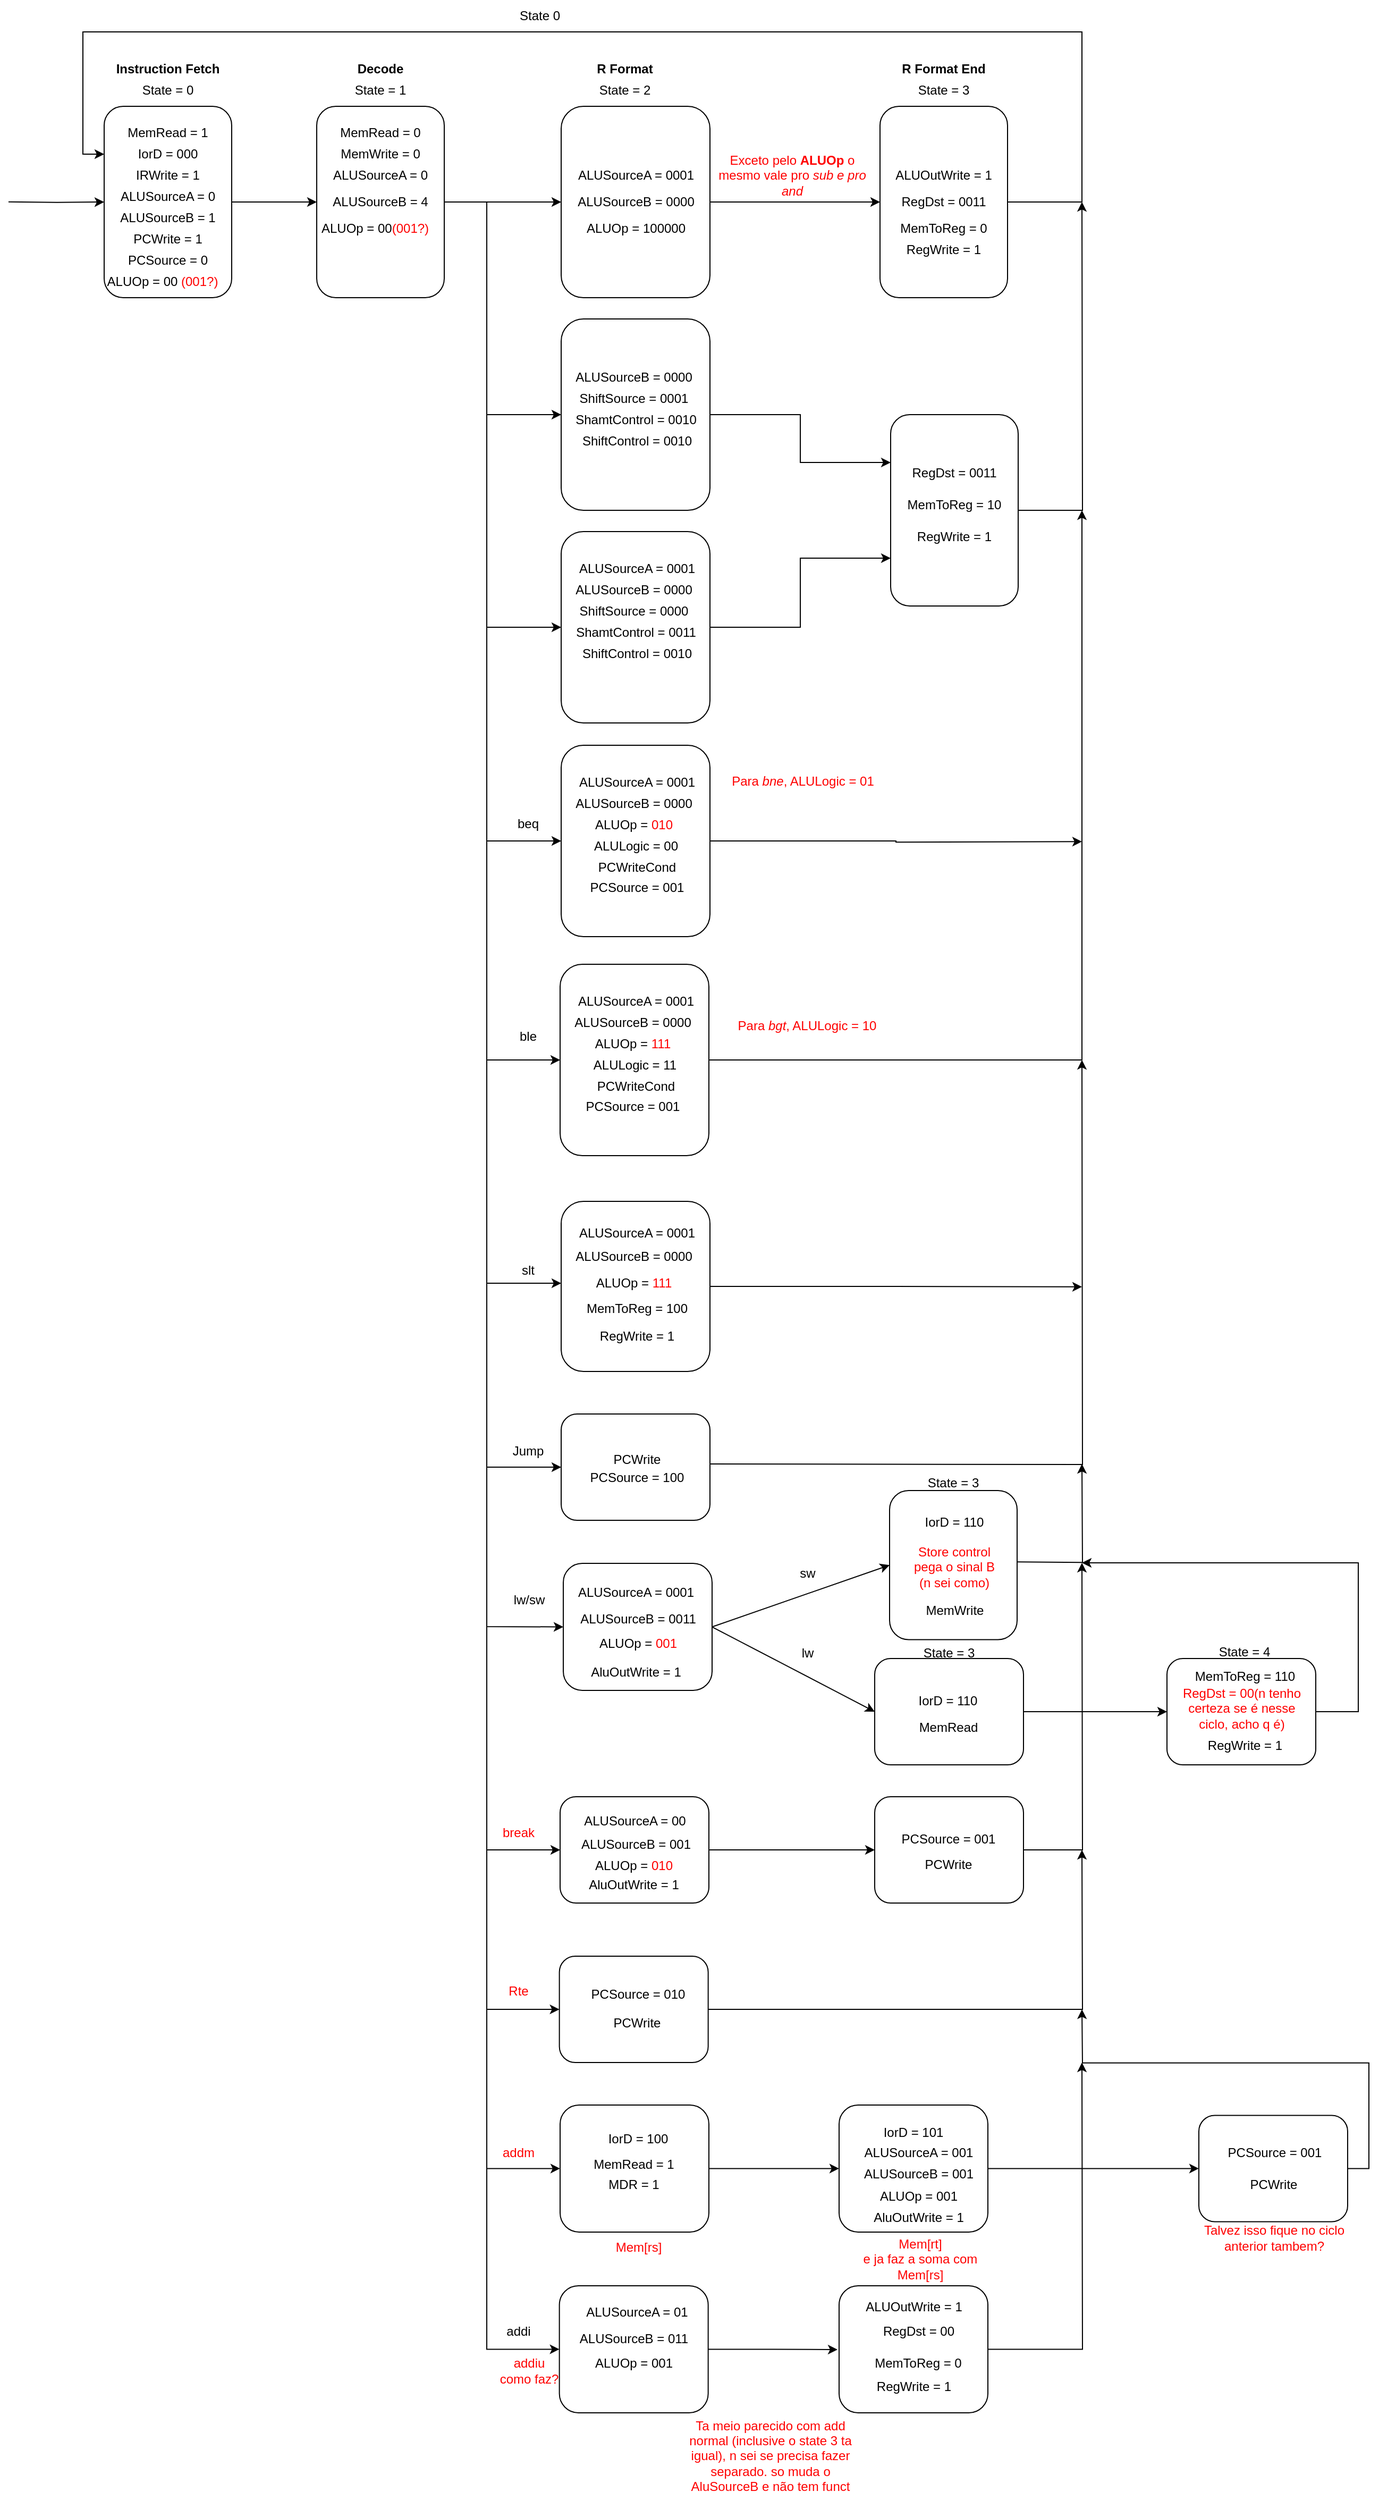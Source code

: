 <mxfile version="17.1.2" type="device"><diagram id="7f029Ns65SmCHoBUcmKf" name="Page-1"><mxGraphModel dx="1483" dy="827" grid="1" gridSize="10" guides="1" tooltips="1" connect="1" arrows="1" fold="1" page="1" pageScale="1" pageWidth="2000" pageHeight="1500" math="0" shadow="0"><root><mxCell id="0"/><mxCell id="1" parent="0"/><mxCell id="yMHzAtBY2s4tRCd89CI6-142" style="edgeStyle=orthogonalEdgeStyle;rounded=0;orthogonalLoop=1;jettySize=auto;html=1;exitX=1;exitY=0.5;exitDx=0;exitDy=0;fontColor=#FF0000;" parent="1" source="yMHzAtBY2s4tRCd89CI6-136" edge="1"><mxGeometry relative="1" as="geometry"><mxPoint x="1360" y="2050" as="targetPoint"/></mxGeometry></mxCell><mxCell id="yMHzAtBY2s4tRCd89CI6-136" value="" style="rounded=1;whiteSpace=wrap;html=1;" parent="1" vertex="1"><mxGeometry x="1131.5" y="2260" width="140" height="119.467" as="geometry"/></mxCell><mxCell id="wK7whWL1hG3LZi0DJtN8-14" style="edgeStyle=orthogonalEdgeStyle;rounded=0;orthogonalLoop=1;jettySize=auto;html=1;exitX=0;exitY=0.5;exitDx=0;exitDy=0;entryX=0;entryY=0.5;entryDx=0;entryDy=0;" parent="1" target="wK7whWL1hG3LZi0DJtN8-1" edge="1"><mxGeometry relative="1" as="geometry"><mxPoint x="350" y="299.857" as="sourcePoint"/></mxGeometry></mxCell><mxCell id="wK7whWL1hG3LZi0DJtN8-12" value="State = 0" style="text;html=1;strokeColor=none;fillColor=none;align=center;verticalAlign=middle;whiteSpace=wrap;rounded=0;" parent="1" vertex="1"><mxGeometry x="470" y="180" width="60" height="30" as="geometry"/></mxCell><mxCell id="wK7whWL1hG3LZi0DJtN8-15" value="&lt;b&gt;Instruction Fetch&lt;/b&gt;" style="text;html=1;strokeColor=none;fillColor=none;align=center;verticalAlign=middle;whiteSpace=wrap;rounded=0;" parent="1" vertex="1"><mxGeometry x="445" y="160" width="110" height="30" as="geometry"/></mxCell><mxCell id="wK7whWL1hG3LZi0DJtN8-17" value="" style="group" parent="1" vertex="1" connectable="0"><mxGeometry x="440" y="210" width="120" height="180" as="geometry"/></mxCell><mxCell id="wK7whWL1hG3LZi0DJtN8-1" value="" style="rounded=1;whiteSpace=wrap;html=1;" parent="wK7whWL1hG3LZi0DJtN8-17" vertex="1"><mxGeometry width="120" height="180" as="geometry"/></mxCell><mxCell id="wK7whWL1hG3LZi0DJtN8-4" value="MemRead = 1" style="text;html=1;strokeColor=none;fillColor=none;align=center;verticalAlign=middle;whiteSpace=wrap;rounded=0;" parent="wK7whWL1hG3LZi0DJtN8-17" vertex="1"><mxGeometry x="20" y="10" width="80" height="30" as="geometry"/></mxCell><mxCell id="wK7whWL1hG3LZi0DJtN8-5" value="IorD = 000" style="text;html=1;strokeColor=none;fillColor=none;align=center;verticalAlign=middle;whiteSpace=wrap;rounded=0;" parent="wK7whWL1hG3LZi0DJtN8-17" vertex="1"><mxGeometry x="20" y="30" width="80" height="30" as="geometry"/></mxCell><mxCell id="wK7whWL1hG3LZi0DJtN8-6" value="IRWrite = 1" style="text;html=1;strokeColor=none;fillColor=none;align=center;verticalAlign=middle;whiteSpace=wrap;rounded=0;" parent="wK7whWL1hG3LZi0DJtN8-17" vertex="1"><mxGeometry x="20" y="50" width="80" height="30" as="geometry"/></mxCell><mxCell id="wK7whWL1hG3LZi0DJtN8-7" value="ALUSourceA = 0" style="text;html=1;strokeColor=none;fillColor=none;align=center;verticalAlign=middle;whiteSpace=wrap;rounded=0;" parent="wK7whWL1hG3LZi0DJtN8-17" vertex="1"><mxGeometry x="10" y="70" width="100" height="30" as="geometry"/></mxCell><mxCell id="wK7whWL1hG3LZi0DJtN8-8" value="ALUSourceB = 1" style="text;html=1;strokeColor=none;fillColor=none;align=center;verticalAlign=middle;whiteSpace=wrap;rounded=0;" parent="wK7whWL1hG3LZi0DJtN8-17" vertex="1"><mxGeometry x="10" y="90" width="100" height="30" as="geometry"/></mxCell><mxCell id="wK7whWL1hG3LZi0DJtN8-9" value="PCWrite = 1" style="text;html=1;strokeColor=none;fillColor=none;align=center;verticalAlign=middle;whiteSpace=wrap;rounded=0;" parent="wK7whWL1hG3LZi0DJtN8-17" vertex="1"><mxGeometry x="10" y="110" width="100" height="30" as="geometry"/></mxCell><mxCell id="wK7whWL1hG3LZi0DJtN8-10" value="PCSource = 0" style="text;html=1;strokeColor=none;fillColor=none;align=center;verticalAlign=middle;whiteSpace=wrap;rounded=0;" parent="wK7whWL1hG3LZi0DJtN8-17" vertex="1"><mxGeometry x="10" y="130" width="100" height="30" as="geometry"/></mxCell><mxCell id="wK7whWL1hG3LZi0DJtN8-11" value="ALUOp = 00 &lt;font color=&quot;#ff0000&quot;&gt;(001?)&lt;/font&gt;" style="text;html=1;strokeColor=none;fillColor=none;align=center;verticalAlign=middle;whiteSpace=wrap;rounded=0;" parent="wK7whWL1hG3LZi0DJtN8-17" vertex="1"><mxGeometry y="150" width="110" height="30" as="geometry"/></mxCell><mxCell id="wK7whWL1hG3LZi0DJtN8-19" value="" style="group" parent="1" vertex="1" connectable="0"><mxGeometry x="640" y="210" width="120" height="180" as="geometry"/></mxCell><mxCell id="wK7whWL1hG3LZi0DJtN8-20" value="" style="rounded=1;whiteSpace=wrap;html=1;" parent="wK7whWL1hG3LZi0DJtN8-19" vertex="1"><mxGeometry width="120" height="180" as="geometry"/></mxCell><mxCell id="wK7whWL1hG3LZi0DJtN8-21" value="MemRead = 0" style="text;html=1;strokeColor=none;fillColor=none;align=center;verticalAlign=middle;whiteSpace=wrap;rounded=0;" parent="wK7whWL1hG3LZi0DJtN8-19" vertex="1"><mxGeometry x="20" y="10" width="80" height="30" as="geometry"/></mxCell><mxCell id="wK7whWL1hG3LZi0DJtN8-22" value="MemWrite = 0" style="text;html=1;strokeColor=none;fillColor=none;align=center;verticalAlign=middle;whiteSpace=wrap;rounded=0;" parent="wK7whWL1hG3LZi0DJtN8-19" vertex="1"><mxGeometry x="20" y="30" width="80" height="30" as="geometry"/></mxCell><mxCell id="wK7whWL1hG3LZi0DJtN8-24" value="ALUSourceA = 0" style="text;html=1;strokeColor=none;fillColor=none;align=center;verticalAlign=middle;whiteSpace=wrap;rounded=0;" parent="wK7whWL1hG3LZi0DJtN8-19" vertex="1"><mxGeometry x="10" y="50" width="100" height="30" as="geometry"/></mxCell><mxCell id="wK7whWL1hG3LZi0DJtN8-25" value="ALUSourceB = 4" style="text;html=1;strokeColor=none;fillColor=none;align=center;verticalAlign=middle;whiteSpace=wrap;rounded=0;" parent="wK7whWL1hG3LZi0DJtN8-19" vertex="1"><mxGeometry x="10" y="75" width="100" height="30" as="geometry"/></mxCell><mxCell id="wK7whWL1hG3LZi0DJtN8-28" value="ALUOp = 00&lt;font color=&quot;#ff0000&quot;&gt;(001?)&lt;/font&gt;" style="text;html=1;strokeColor=none;fillColor=none;align=center;verticalAlign=middle;whiteSpace=wrap;rounded=0;" parent="wK7whWL1hG3LZi0DJtN8-19" vertex="1"><mxGeometry y="100" width="110" height="30" as="geometry"/></mxCell><mxCell id="wK7whWL1hG3LZi0DJtN8-29" value="State = 1" style="text;html=1;strokeColor=none;fillColor=none;align=center;verticalAlign=middle;whiteSpace=wrap;rounded=0;" parent="1" vertex="1"><mxGeometry x="670" y="180" width="60" height="30" as="geometry"/></mxCell><mxCell id="wK7whWL1hG3LZi0DJtN8-31" value="&lt;b&gt;Decode&lt;/b&gt;" style="text;html=1;strokeColor=none;fillColor=none;align=center;verticalAlign=middle;whiteSpace=wrap;rounded=0;" parent="1" vertex="1"><mxGeometry x="645" y="160" width="110" height="30" as="geometry"/></mxCell><mxCell id="wK7whWL1hG3LZi0DJtN8-32" style="edgeStyle=orthogonalEdgeStyle;rounded=0;orthogonalLoop=1;jettySize=auto;html=1;exitX=1;exitY=0.5;exitDx=0;exitDy=0;entryX=0;entryY=0.5;entryDx=0;entryDy=0;" parent="1" source="wK7whWL1hG3LZi0DJtN8-1" target="wK7whWL1hG3LZi0DJtN8-20" edge="1"><mxGeometry relative="1" as="geometry"/></mxCell><mxCell id="wK7whWL1hG3LZi0DJtN8-33" value="" style="group" parent="1" vertex="1" connectable="0"><mxGeometry x="870" y="210" width="140" height="180" as="geometry"/></mxCell><mxCell id="wK7whWL1hG3LZi0DJtN8-34" value="" style="rounded=1;whiteSpace=wrap;html=1;" parent="wK7whWL1hG3LZi0DJtN8-33" vertex="1"><mxGeometry width="140" height="180" as="geometry"/></mxCell><mxCell id="wK7whWL1hG3LZi0DJtN8-37" value="ALUSourceA = 0001" style="text;html=1;strokeColor=none;fillColor=none;align=center;verticalAlign=middle;whiteSpace=wrap;rounded=0;" parent="wK7whWL1hG3LZi0DJtN8-33" vertex="1"><mxGeometry x="11.667" y="50" width="116.667" height="30" as="geometry"/></mxCell><mxCell id="wK7whWL1hG3LZi0DJtN8-38" value="ALUSourceB = 0000" style="text;html=1;strokeColor=none;fillColor=none;align=center;verticalAlign=middle;whiteSpace=wrap;rounded=0;" parent="wK7whWL1hG3LZi0DJtN8-33" vertex="1"><mxGeometry x="11.667" y="75" width="116.667" height="30" as="geometry"/></mxCell><mxCell id="wK7whWL1hG3LZi0DJtN8-39" value="ALUOp = 100000" style="text;html=1;strokeColor=none;fillColor=none;align=center;verticalAlign=middle;whiteSpace=wrap;rounded=0;" parent="wK7whWL1hG3LZi0DJtN8-33" vertex="1"><mxGeometry x="11.667" y="100" width="116.667" height="30" as="geometry"/></mxCell><mxCell id="wK7whWL1hG3LZi0DJtN8-40" value="&lt;b&gt;R Format&lt;/b&gt;" style="text;html=1;strokeColor=none;fillColor=none;align=center;verticalAlign=middle;whiteSpace=wrap;rounded=0;" parent="1" vertex="1"><mxGeometry x="875" y="160" width="110" height="30" as="geometry"/></mxCell><mxCell id="wK7whWL1hG3LZi0DJtN8-41" value="State = 2" style="text;html=1;strokeColor=none;fillColor=none;align=center;verticalAlign=middle;whiteSpace=wrap;rounded=0;" parent="1" vertex="1"><mxGeometry x="900" y="180" width="60" height="30" as="geometry"/></mxCell><mxCell id="wK7whWL1hG3LZi0DJtN8-42" style="edgeStyle=orthogonalEdgeStyle;rounded=0;orthogonalLoop=1;jettySize=auto;html=1;exitX=1;exitY=0.5;exitDx=0;exitDy=0;entryX=0;entryY=0.5;entryDx=0;entryDy=0;" parent="1" source="wK7whWL1hG3LZi0DJtN8-20" target="wK7whWL1hG3LZi0DJtN8-34" edge="1"><mxGeometry relative="1" as="geometry"/></mxCell><mxCell id="wK7whWL1hG3LZi0DJtN8-43" value="" style="group" parent="1" vertex="1" connectable="0"><mxGeometry x="1170" y="210" width="120" height="180" as="geometry"/></mxCell><mxCell id="wK7whWL1hG3LZi0DJtN8-44" value="" style="rounded=1;whiteSpace=wrap;html=1;" parent="wK7whWL1hG3LZi0DJtN8-43" vertex="1"><mxGeometry width="120" height="180" as="geometry"/></mxCell><mxCell id="wK7whWL1hG3LZi0DJtN8-45" value="ALUOutWrite = 1" style="text;html=1;strokeColor=none;fillColor=none;align=center;verticalAlign=middle;whiteSpace=wrap;rounded=0;" parent="wK7whWL1hG3LZi0DJtN8-43" vertex="1"><mxGeometry x="10" y="50" width="100" height="30" as="geometry"/></mxCell><mxCell id="wK7whWL1hG3LZi0DJtN8-46" value="RegDst = 0011" style="text;html=1;strokeColor=none;fillColor=none;align=center;verticalAlign=middle;whiteSpace=wrap;rounded=0;" parent="wK7whWL1hG3LZi0DJtN8-43" vertex="1"><mxGeometry x="10" y="75" width="100" height="30" as="geometry"/></mxCell><mxCell id="wK7whWL1hG3LZi0DJtN8-47" value="MemToReg = 0" style="text;html=1;strokeColor=none;fillColor=none;align=center;verticalAlign=middle;whiteSpace=wrap;rounded=0;" parent="wK7whWL1hG3LZi0DJtN8-43" vertex="1"><mxGeometry x="10" y="100" width="100" height="30" as="geometry"/></mxCell><mxCell id="wK7whWL1hG3LZi0DJtN8-48" value="RegWrite = 1" style="text;html=1;strokeColor=none;fillColor=none;align=center;verticalAlign=middle;whiteSpace=wrap;rounded=0;" parent="wK7whWL1hG3LZi0DJtN8-43" vertex="1"><mxGeometry x="10" y="120" width="100" height="30" as="geometry"/></mxCell><mxCell id="wK7whWL1hG3LZi0DJtN8-49" value="&lt;b&gt;R Format End&lt;/b&gt;" style="text;html=1;strokeColor=none;fillColor=none;align=center;verticalAlign=middle;whiteSpace=wrap;rounded=0;" parent="1" vertex="1"><mxGeometry x="1175" y="160" width="110" height="30" as="geometry"/></mxCell><mxCell id="wK7whWL1hG3LZi0DJtN8-50" value="State = 3" style="text;html=1;strokeColor=none;fillColor=none;align=center;verticalAlign=middle;whiteSpace=wrap;rounded=0;" parent="1" vertex="1"><mxGeometry x="1200" y="180" width="60" height="30" as="geometry"/></mxCell><mxCell id="wK7whWL1hG3LZi0DJtN8-51" style="edgeStyle=orthogonalEdgeStyle;rounded=0;orthogonalLoop=1;jettySize=auto;html=1;exitX=1;exitY=0.5;exitDx=0;exitDy=0;entryX=0;entryY=0.5;entryDx=0;entryDy=0;" parent="1" source="wK7whWL1hG3LZi0DJtN8-34" target="wK7whWL1hG3LZi0DJtN8-44" edge="1"><mxGeometry relative="1" as="geometry"/></mxCell><mxCell id="wK7whWL1hG3LZi0DJtN8-52" style="edgeStyle=orthogonalEdgeStyle;rounded=0;orthogonalLoop=1;jettySize=auto;html=1;exitX=1;exitY=0.5;exitDx=0;exitDy=0;entryX=0;entryY=0.25;entryDx=0;entryDy=0;" parent="1" source="wK7whWL1hG3LZi0DJtN8-44" target="wK7whWL1hG3LZi0DJtN8-1" edge="1"><mxGeometry relative="1" as="geometry"><Array as="points"><mxPoint x="1360" y="300"/><mxPoint x="1360" y="140"/><mxPoint x="420" y="140"/><mxPoint x="420" y="255"/></Array></mxGeometry></mxCell><mxCell id="wK7whWL1hG3LZi0DJtN8-53" value="State 0" style="text;html=1;strokeColor=none;fillColor=none;align=center;verticalAlign=middle;whiteSpace=wrap;rounded=0;" parent="1" vertex="1"><mxGeometry x="820" y="110" width="60" height="30" as="geometry"/></mxCell><mxCell id="JnGmFJrkp-qvWGGbEHpO-11" value="" style="group" parent="1" vertex="1" connectable="0"><mxGeometry x="870" y="410" width="140" height="180" as="geometry"/></mxCell><mxCell id="JnGmFJrkp-qvWGGbEHpO-12" value="" style="rounded=1;whiteSpace=wrap;html=1;" parent="JnGmFJrkp-qvWGGbEHpO-11" vertex="1"><mxGeometry width="140" height="180" as="geometry"/></mxCell><mxCell id="JnGmFJrkp-qvWGGbEHpO-14" value="ALUSourceB = 0000" style="text;html=1;strokeColor=none;fillColor=none;align=center;verticalAlign=middle;whiteSpace=wrap;rounded=0;" parent="JnGmFJrkp-qvWGGbEHpO-11" vertex="1"><mxGeometry x="9.997" y="40" width="116.667" height="30" as="geometry"/></mxCell><mxCell id="JnGmFJrkp-qvWGGbEHpO-18" value="ShiftSource = 0001" style="text;html=1;strokeColor=none;fillColor=none;align=center;verticalAlign=middle;whiteSpace=wrap;rounded=0;" parent="JnGmFJrkp-qvWGGbEHpO-11" vertex="1"><mxGeometry x="9.997" y="60" width="116.667" height="30" as="geometry"/></mxCell><mxCell id="JnGmFJrkp-qvWGGbEHpO-19" value="ShamtControl = 0010" style="text;html=1;strokeColor=none;fillColor=none;align=center;verticalAlign=middle;whiteSpace=wrap;rounded=0;" parent="JnGmFJrkp-qvWGGbEHpO-11" vertex="1"><mxGeometry x="11.667" y="80" width="116.667" height="30" as="geometry"/></mxCell><mxCell id="JnGmFJrkp-qvWGGbEHpO-20" value="ShiftControl = 0010" style="text;html=1;strokeColor=none;fillColor=none;align=center;verticalAlign=middle;whiteSpace=wrap;rounded=0;" parent="JnGmFJrkp-qvWGGbEHpO-11" vertex="1"><mxGeometry x="12.997" y="100" width="116.667" height="30" as="geometry"/></mxCell><mxCell id="JnGmFJrkp-qvWGGbEHpO-17" style="edgeStyle=orthogonalEdgeStyle;rounded=0;orthogonalLoop=1;jettySize=auto;html=1;exitX=1;exitY=0.5;exitDx=0;exitDy=0;fontColor=#FF0000;entryX=0;entryY=0.5;entryDx=0;entryDy=0;" parent="1" source="wK7whWL1hG3LZi0DJtN8-20" target="JnGmFJrkp-qvWGGbEHpO-12" edge="1"><mxGeometry relative="1" as="geometry"><mxPoint x="850" y="510" as="targetPoint"/><Array as="points"><mxPoint x="800" y="300"/><mxPoint x="800" y="500"/></Array></mxGeometry></mxCell><mxCell id="JnGmFJrkp-qvWGGbEHpO-3" value="&lt;font color=&quot;#ff0000&quot;&gt;Exceto pelo &lt;b&gt;ALUOp &lt;/b&gt;o mesmo vale pro &lt;i&gt;sub e pro and&lt;/i&gt;&lt;/font&gt;" style="text;html=1;strokeColor=none;fillColor=none;align=center;verticalAlign=middle;whiteSpace=wrap;rounded=0;" parent="1" vertex="1"><mxGeometry x="1010" y="260" width="155" height="30" as="geometry"/></mxCell><mxCell id="JnGmFJrkp-qvWGGbEHpO-23" value="" style="group" parent="1" vertex="1" connectable="0"><mxGeometry x="870" y="610" width="140" height="180" as="geometry"/></mxCell><mxCell id="JnGmFJrkp-qvWGGbEHpO-24" value="" style="rounded=1;whiteSpace=wrap;html=1;" parent="JnGmFJrkp-qvWGGbEHpO-23" vertex="1"><mxGeometry width="140" height="180" as="geometry"/></mxCell><mxCell id="JnGmFJrkp-qvWGGbEHpO-25" value="ALUSourceB = 0000" style="text;html=1;strokeColor=none;fillColor=none;align=center;verticalAlign=middle;whiteSpace=wrap;rounded=0;" parent="JnGmFJrkp-qvWGGbEHpO-23" vertex="1"><mxGeometry x="9.997" y="40" width="116.667" height="30" as="geometry"/></mxCell><mxCell id="JnGmFJrkp-qvWGGbEHpO-27" value="ShiftSource = 0000" style="text;html=1;strokeColor=none;fillColor=none;align=center;verticalAlign=middle;whiteSpace=wrap;rounded=0;" parent="JnGmFJrkp-qvWGGbEHpO-23" vertex="1"><mxGeometry x="9.997" y="60" width="116.667" height="30" as="geometry"/></mxCell><mxCell id="JnGmFJrkp-qvWGGbEHpO-28" value="ShamtControl = 0011" style="text;html=1;strokeColor=none;fillColor=none;align=center;verticalAlign=middle;whiteSpace=wrap;rounded=0;" parent="JnGmFJrkp-qvWGGbEHpO-23" vertex="1"><mxGeometry x="11.667" y="80" width="116.667" height="30" as="geometry"/></mxCell><mxCell id="JnGmFJrkp-qvWGGbEHpO-29" value="ShiftControl = 0010" style="text;html=1;strokeColor=none;fillColor=none;align=center;verticalAlign=middle;whiteSpace=wrap;rounded=0;" parent="JnGmFJrkp-qvWGGbEHpO-23" vertex="1"><mxGeometry x="12.997" y="100" width="116.667" height="30" as="geometry"/></mxCell><mxCell id="JnGmFJrkp-qvWGGbEHpO-31" value="ALUSourceA = 0001" style="text;html=1;strokeColor=none;fillColor=none;align=center;verticalAlign=middle;whiteSpace=wrap;rounded=0;" parent="JnGmFJrkp-qvWGGbEHpO-23" vertex="1"><mxGeometry x="12.997" y="20" width="116.667" height="30" as="geometry"/></mxCell><mxCell id="JnGmFJrkp-qvWGGbEHpO-30" style="edgeStyle=orthogonalEdgeStyle;rounded=0;orthogonalLoop=1;jettySize=auto;html=1;exitX=1;exitY=0.5;exitDx=0;exitDy=0;entryX=0;entryY=0.5;entryDx=0;entryDy=0;fontColor=#FF0000;" parent="1" source="wK7whWL1hG3LZi0DJtN8-20" target="JnGmFJrkp-qvWGGbEHpO-24" edge="1"><mxGeometry relative="1" as="geometry"><Array as="points"><mxPoint x="800" y="300"/><mxPoint x="800" y="700"/></Array></mxGeometry></mxCell><mxCell id="JnGmFJrkp-qvWGGbEHpO-38" value="" style="group" parent="1" vertex="1" connectable="0"><mxGeometry x="1180" y="500" width="120" height="180" as="geometry"/></mxCell><mxCell id="JnGmFJrkp-qvWGGbEHpO-39" value="" style="rounded=1;whiteSpace=wrap;html=1;" parent="JnGmFJrkp-qvWGGbEHpO-38" vertex="1"><mxGeometry width="120" height="180" as="geometry"/></mxCell><mxCell id="JnGmFJrkp-qvWGGbEHpO-41" value="RegDst = 0011" style="text;html=1;strokeColor=none;fillColor=none;align=center;verticalAlign=middle;whiteSpace=wrap;rounded=0;" parent="JnGmFJrkp-qvWGGbEHpO-38" vertex="1"><mxGeometry x="10" y="40" width="100" height="30" as="geometry"/></mxCell><mxCell id="JnGmFJrkp-qvWGGbEHpO-42" value="MemToReg = 10" style="text;html=1;strokeColor=none;fillColor=none;align=center;verticalAlign=middle;whiteSpace=wrap;rounded=0;" parent="JnGmFJrkp-qvWGGbEHpO-38" vertex="1"><mxGeometry x="10" y="70" width="100" height="30" as="geometry"/></mxCell><mxCell id="JnGmFJrkp-qvWGGbEHpO-43" value="RegWrite = 1" style="text;html=1;strokeColor=none;fillColor=none;align=center;verticalAlign=middle;whiteSpace=wrap;rounded=0;" parent="JnGmFJrkp-qvWGGbEHpO-38" vertex="1"><mxGeometry x="10" y="100" width="100" height="30" as="geometry"/></mxCell><mxCell id="JnGmFJrkp-qvWGGbEHpO-44" style="edgeStyle=orthogonalEdgeStyle;rounded=0;orthogonalLoop=1;jettySize=auto;html=1;exitX=1;exitY=0.5;exitDx=0;exitDy=0;entryX=0;entryY=0.25;entryDx=0;entryDy=0;fontColor=#FF0000;" parent="1" source="JnGmFJrkp-qvWGGbEHpO-12" target="JnGmFJrkp-qvWGGbEHpO-39" edge="1"><mxGeometry relative="1" as="geometry"/></mxCell><mxCell id="JnGmFJrkp-qvWGGbEHpO-45" style="edgeStyle=orthogonalEdgeStyle;rounded=0;orthogonalLoop=1;jettySize=auto;html=1;exitX=1;exitY=0.5;exitDx=0;exitDy=0;entryX=0;entryY=0.75;entryDx=0;entryDy=0;fontColor=#FF0000;" parent="1" source="JnGmFJrkp-qvWGGbEHpO-24" target="JnGmFJrkp-qvWGGbEHpO-39" edge="1"><mxGeometry relative="1" as="geometry"/></mxCell><mxCell id="JnGmFJrkp-qvWGGbEHpO-47" style="edgeStyle=orthogonalEdgeStyle;rounded=0;orthogonalLoop=1;jettySize=auto;html=1;exitX=1;exitY=0.5;exitDx=0;exitDy=0;fontColor=#FF0000;" parent="1" source="JnGmFJrkp-qvWGGbEHpO-39" edge="1"><mxGeometry relative="1" as="geometry"><mxPoint x="1360" y="300" as="targetPoint"/></mxGeometry></mxCell><mxCell id="yMHzAtBY2s4tRCd89CI6-1" value="" style="endArrow=classic;html=1;rounded=0;entryX=0;entryY=0.5;entryDx=0;entryDy=0;" parent="1" target="yMHzAtBY2s4tRCd89CI6-3" edge="1"><mxGeometry width="50" height="50" relative="1" as="geometry"><mxPoint x="800" y="700" as="sourcePoint"/><mxPoint x="800" y="920" as="targetPoint"/><Array as="points"><mxPoint x="800" y="901"/></Array></mxGeometry></mxCell><mxCell id="yMHzAtBY2s4tRCd89CI6-2" value="" style="group" parent="1" vertex="1" connectable="0"><mxGeometry x="870" y="811" width="140" height="180" as="geometry"/></mxCell><mxCell id="yMHzAtBY2s4tRCd89CI6-3" value="" style="rounded=1;whiteSpace=wrap;html=1;" parent="yMHzAtBY2s4tRCd89CI6-2" vertex="1"><mxGeometry width="140" height="180" as="geometry"/></mxCell><mxCell id="yMHzAtBY2s4tRCd89CI6-4" value="ALUSourceB = 0000" style="text;html=1;strokeColor=none;fillColor=none;align=center;verticalAlign=middle;whiteSpace=wrap;rounded=0;" parent="yMHzAtBY2s4tRCd89CI6-2" vertex="1"><mxGeometry x="9.997" y="40" width="116.667" height="30" as="geometry"/></mxCell><mxCell id="yMHzAtBY2s4tRCd89CI6-5" value="ALUOp = &lt;font color=&quot;#ff0000&quot;&gt;010&lt;/font&gt;" style="text;html=1;strokeColor=none;fillColor=none;align=center;verticalAlign=middle;whiteSpace=wrap;rounded=0;" parent="yMHzAtBY2s4tRCd89CI6-2" vertex="1"><mxGeometry x="9.997" y="60" width="116.667" height="30" as="geometry"/></mxCell><mxCell id="yMHzAtBY2s4tRCd89CI6-6" value="ALULogic = 00" style="text;html=1;strokeColor=none;fillColor=none;align=center;verticalAlign=middle;whiteSpace=wrap;rounded=0;" parent="yMHzAtBY2s4tRCd89CI6-2" vertex="1"><mxGeometry x="11.667" y="80" width="116.667" height="30" as="geometry"/></mxCell><mxCell id="yMHzAtBY2s4tRCd89CI6-7" value="PCWriteCond" style="text;html=1;strokeColor=none;fillColor=none;align=center;verticalAlign=middle;whiteSpace=wrap;rounded=0;" parent="yMHzAtBY2s4tRCd89CI6-2" vertex="1"><mxGeometry x="12.997" y="100" width="116.667" height="30" as="geometry"/></mxCell><mxCell id="yMHzAtBY2s4tRCd89CI6-8" value="ALUSourceA = 0001" style="text;html=1;strokeColor=none;fillColor=none;align=center;verticalAlign=middle;whiteSpace=wrap;rounded=0;" parent="yMHzAtBY2s4tRCd89CI6-2" vertex="1"><mxGeometry x="12.997" y="20" width="116.667" height="30" as="geometry"/></mxCell><mxCell id="yMHzAtBY2s4tRCd89CI6-10" value="&lt;font color=&quot;#ff0000&quot;&gt;Para &lt;i&gt;bne&lt;/i&gt;, ALULogic = 01&lt;/font&gt;" style="text;html=1;strokeColor=none;fillColor=none;align=center;verticalAlign=middle;whiteSpace=wrap;rounded=0;" parent="1" vertex="1"><mxGeometry x="1020" y="830" width="155" height="30" as="geometry"/></mxCell><mxCell id="yMHzAtBY2s4tRCd89CI6-11" value="beq" style="text;html=1;strokeColor=none;fillColor=none;align=center;verticalAlign=middle;whiteSpace=wrap;rounded=0;" parent="1" vertex="1"><mxGeometry x="809" y="870" width="60" height="30" as="geometry"/></mxCell><mxCell id="yMHzAtBY2s4tRCd89CI6-13" value="" style="group" parent="1" vertex="1" connectable="0"><mxGeometry x="869" y="1017" width="140" height="180" as="geometry"/></mxCell><mxCell id="yMHzAtBY2s4tRCd89CI6-14" value="" style="rounded=1;whiteSpace=wrap;html=1;" parent="yMHzAtBY2s4tRCd89CI6-13" vertex="1"><mxGeometry width="140" height="180" as="geometry"/></mxCell><mxCell id="yMHzAtBY2s4tRCd89CI6-15" value="ALUSourceB = 0000" style="text;html=1;strokeColor=none;fillColor=none;align=center;verticalAlign=middle;whiteSpace=wrap;rounded=0;" parent="yMHzAtBY2s4tRCd89CI6-13" vertex="1"><mxGeometry x="9.997" y="40" width="116.667" height="30" as="geometry"/></mxCell><mxCell id="yMHzAtBY2s4tRCd89CI6-16" value="ALUOp = &lt;font color=&quot;#ff0000&quot;&gt;111&lt;/font&gt;" style="text;html=1;strokeColor=none;fillColor=none;align=center;verticalAlign=middle;whiteSpace=wrap;rounded=0;" parent="yMHzAtBY2s4tRCd89CI6-13" vertex="1"><mxGeometry x="9.997" y="60" width="116.667" height="30" as="geometry"/></mxCell><mxCell id="yMHzAtBY2s4tRCd89CI6-17" value="ALULogic = 11" style="text;html=1;strokeColor=none;fillColor=none;align=center;verticalAlign=middle;whiteSpace=wrap;rounded=0;" parent="yMHzAtBY2s4tRCd89CI6-13" vertex="1"><mxGeometry x="11.667" y="80" width="116.667" height="30" as="geometry"/></mxCell><mxCell id="yMHzAtBY2s4tRCd89CI6-18" value="PCWriteCond" style="text;html=1;strokeColor=none;fillColor=none;align=center;verticalAlign=middle;whiteSpace=wrap;rounded=0;" parent="yMHzAtBY2s4tRCd89CI6-13" vertex="1"><mxGeometry x="12.997" y="100" width="116.667" height="30" as="geometry"/></mxCell><mxCell id="yMHzAtBY2s4tRCd89CI6-19" value="ALUSourceA = 0001" style="text;html=1;strokeColor=none;fillColor=none;align=center;verticalAlign=middle;whiteSpace=wrap;rounded=0;" parent="yMHzAtBY2s4tRCd89CI6-13" vertex="1"><mxGeometry x="12.997" y="20" width="116.667" height="30" as="geometry"/></mxCell><mxCell id="yMHzAtBY2s4tRCd89CI6-35" value="PCSource = 001" style="text;html=1;strokeColor=none;fillColor=none;align=center;verticalAlign=middle;whiteSpace=wrap;rounded=0;" parent="yMHzAtBY2s4tRCd89CI6-13" vertex="1"><mxGeometry x="10" y="119" width="116.667" height="30" as="geometry"/></mxCell><mxCell id="yMHzAtBY2s4tRCd89CI6-20" value="" style="endArrow=classic;html=1;rounded=0;entryX=0;entryY=0.5;entryDx=0;entryDy=0;" parent="1" target="yMHzAtBY2s4tRCd89CI6-14" edge="1"><mxGeometry width="50" height="50" relative="1" as="geometry"><mxPoint x="800" y="900" as="sourcePoint"/><mxPoint x="850" y="1000" as="targetPoint"/><Array as="points"><mxPoint x="800" y="1107"/></Array></mxGeometry></mxCell><mxCell id="yMHzAtBY2s4tRCd89CI6-21" value="ble" style="text;html=1;strokeColor=none;fillColor=none;align=center;verticalAlign=middle;whiteSpace=wrap;rounded=0;" parent="1" vertex="1"><mxGeometry x="809" y="1070" width="60" height="30" as="geometry"/></mxCell><mxCell id="yMHzAtBY2s4tRCd89CI6-22" value="&lt;font color=&quot;#ff0000&quot;&gt;Para &lt;i&gt;bgt&lt;/i&gt;, ALULogic = 10&lt;/font&gt;" style="text;html=1;strokeColor=none;fillColor=none;align=center;verticalAlign=middle;whiteSpace=wrap;rounded=0;" parent="1" vertex="1"><mxGeometry x="1024" y="1060" width="155" height="30" as="geometry"/></mxCell><mxCell id="yMHzAtBY2s4tRCd89CI6-25" value="" style="group" parent="1" vertex="1" connectable="0"><mxGeometry x="870" y="1250" width="140" height="150" as="geometry"/></mxCell><mxCell id="yMHzAtBY2s4tRCd89CI6-26" value="" style="rounded=1;whiteSpace=wrap;html=1;" parent="yMHzAtBY2s4tRCd89CI6-25" vertex="1"><mxGeometry y="-10" width="140" height="160" as="geometry"/></mxCell><mxCell id="yMHzAtBY2s4tRCd89CI6-27" value="ALUSourceB = 0000" style="text;html=1;strokeColor=none;fillColor=none;align=center;verticalAlign=middle;whiteSpace=wrap;rounded=0;" parent="yMHzAtBY2s4tRCd89CI6-25" vertex="1"><mxGeometry x="9.997" y="30.444" width="116.667" height="23.333" as="geometry"/></mxCell><mxCell id="yMHzAtBY2s4tRCd89CI6-28" value="ALUOp = &lt;font color=&quot;#ff0000&quot;&gt;111&lt;/font&gt;" style="text;html=1;strokeColor=none;fillColor=none;align=center;verticalAlign=middle;whiteSpace=wrap;rounded=0;" parent="yMHzAtBY2s4tRCd89CI6-25" vertex="1"><mxGeometry x="9.997" y="55.778" width="116.667" height="23.333" as="geometry"/></mxCell><mxCell id="yMHzAtBY2s4tRCd89CI6-29" value="MemToReg = 100" style="text;html=1;strokeColor=none;fillColor=none;align=center;verticalAlign=middle;whiteSpace=wrap;rounded=0;" parent="yMHzAtBY2s4tRCd89CI6-25" vertex="1"><mxGeometry x="12.997" y="79.333" width="116.667" height="23.333" as="geometry"/></mxCell><mxCell id="yMHzAtBY2s4tRCd89CI6-30" value="RegWrite = 1" style="text;html=1;strokeColor=none;fillColor=none;align=center;verticalAlign=middle;whiteSpace=wrap;rounded=0;" parent="yMHzAtBY2s4tRCd89CI6-25" vertex="1"><mxGeometry x="12.997" y="104.889" width="116.667" height="23.333" as="geometry"/></mxCell><mxCell id="yMHzAtBY2s4tRCd89CI6-31" value="ALUSourceA = 0001" style="text;html=1;strokeColor=none;fillColor=none;align=center;verticalAlign=middle;whiteSpace=wrap;rounded=0;" parent="yMHzAtBY2s4tRCd89CI6-25" vertex="1"><mxGeometry x="12.997" y="8.111" width="116.667" height="23.333" as="geometry"/></mxCell><mxCell id="yMHzAtBY2s4tRCd89CI6-32" value="" style="endArrow=classic;html=1;rounded=0;entryX=0;entryY=0.5;entryDx=0;entryDy=0;" parent="1" edge="1"><mxGeometry width="50" height="50" relative="1" as="geometry"><mxPoint x="800" y="1107" as="sourcePoint"/><mxPoint x="870" y="1317" as="targetPoint"/><Array as="points"><mxPoint x="800" y="1317"/></Array></mxGeometry></mxCell><mxCell id="yMHzAtBY2s4tRCd89CI6-33" value="&lt;font color=&quot;#000000&quot;&gt;slt&lt;/font&gt;" style="text;html=1;strokeColor=none;fillColor=none;align=center;verticalAlign=middle;whiteSpace=wrap;rounded=0;fontColor=#FF0000;" parent="1" vertex="1"><mxGeometry x="809" y="1290" width="60" height="30" as="geometry"/></mxCell><mxCell id="yMHzAtBY2s4tRCd89CI6-34" value="PCSource = 001" style="text;html=1;strokeColor=none;fillColor=none;align=center;verticalAlign=middle;whiteSpace=wrap;rounded=0;" parent="1" vertex="1"><mxGeometry x="883" y="930" width="116.667" height="30" as="geometry"/></mxCell><mxCell id="yMHzAtBY2s4tRCd89CI6-36" value="" style="endArrow=classic;html=1;rounded=0;fontColor=#000000;entryX=0;entryY=0.5;entryDx=0;entryDy=0;" parent="1" target="yMHzAtBY2s4tRCd89CI6-38" edge="1"><mxGeometry width="50" height="50" relative="1" as="geometry"><mxPoint x="800" y="1317" as="sourcePoint"/><mxPoint x="870" y="1527" as="targetPoint"/><Array as="points"><mxPoint x="800" y="1490"/></Array></mxGeometry></mxCell><mxCell id="yMHzAtBY2s4tRCd89CI6-37" value="" style="group" parent="1" vertex="1" connectable="0"><mxGeometry x="870" y="1440" width="145" height="260" as="geometry"/></mxCell><mxCell id="yMHzAtBY2s4tRCd89CI6-38" value="" style="rounded=1;whiteSpace=wrap;html=1;" parent="yMHzAtBY2s4tRCd89CI6-37" vertex="1"><mxGeometry width="140" height="100" as="geometry"/></mxCell><mxCell id="yMHzAtBY2s4tRCd89CI6-45" value="PCWrite" style="text;html=1;strokeColor=none;fillColor=none;align=center;verticalAlign=middle;whiteSpace=wrap;rounded=0;" parent="yMHzAtBY2s4tRCd89CI6-37" vertex="1"><mxGeometry x="13" y="28" width="116.667" height="30" as="geometry"/></mxCell><mxCell id="yMHzAtBY2s4tRCd89CI6-46" value="PCSource = 100" style="text;html=1;strokeColor=none;fillColor=none;align=center;verticalAlign=middle;whiteSpace=wrap;rounded=0;" parent="yMHzAtBY2s4tRCd89CI6-37" vertex="1"><mxGeometry x="13" y="45" width="116.667" height="30" as="geometry"/></mxCell><mxCell id="yMHzAtBY2s4tRCd89CI6-53" value="" style="group" parent="yMHzAtBY2s4tRCd89CI6-37" vertex="1" connectable="0"><mxGeometry x="2" y="148" width="140" height="112" as="geometry"/></mxCell><mxCell id="yMHzAtBY2s4tRCd89CI6-54" value="" style="rounded=1;whiteSpace=wrap;html=1;" parent="yMHzAtBY2s4tRCd89CI6-53" vertex="1"><mxGeometry y="-7.467" width="140" height="119.467" as="geometry"/></mxCell><mxCell id="yMHzAtBY2s4tRCd89CI6-59" value="ALUSourceA = 0001" style="text;html=1;strokeColor=none;fillColor=none;align=center;verticalAlign=middle;whiteSpace=wrap;rounded=0;" parent="yMHzAtBY2s4tRCd89CI6-53" vertex="1"><mxGeometry x="9.667" y="6.441" width="116.667" height="26.133" as="geometry"/></mxCell><mxCell id="yMHzAtBY2s4tRCd89CI6-55" value="ALUSourceB = 0011" style="text;html=1;strokeColor=none;fillColor=none;align=center;verticalAlign=middle;whiteSpace=wrap;rounded=0;" parent="yMHzAtBY2s4tRCd89CI6-53" vertex="1"><mxGeometry x="11.667" y="32.205" width="116.667" height="26.133" as="geometry"/></mxCell><mxCell id="yMHzAtBY2s4tRCd89CI6-56" value="ALUOp = &lt;font color=&quot;#ff0000&quot;&gt;001&lt;/font&gt;" style="text;html=1;strokeColor=none;fillColor=none;align=center;verticalAlign=middle;whiteSpace=wrap;rounded=0;" parent="yMHzAtBY2s4tRCd89CI6-53" vertex="1"><mxGeometry x="11.667" y="55.338" width="116.667" height="26.133" as="geometry"/></mxCell><mxCell id="yMHzAtBY2s4tRCd89CI6-64" value="AluOutWrite = 1" style="text;html=1;strokeColor=none;fillColor=none;align=center;verticalAlign=middle;whiteSpace=wrap;rounded=0;" parent="yMHzAtBY2s4tRCd89CI6-53" vertex="1"><mxGeometry x="9.67" y="81.47" width="116.667" height="26.133" as="geometry"/></mxCell><mxCell id="yMHzAtBY2s4tRCd89CI6-47" value="Jump" style="text;html=1;strokeColor=none;fillColor=none;align=center;verticalAlign=middle;whiteSpace=wrap;rounded=0;fontColor=#000000;" parent="1" vertex="1"><mxGeometry x="809" y="1460" width="60" height="30" as="geometry"/></mxCell><mxCell id="yMHzAtBY2s4tRCd89CI6-48" value="" style="endArrow=classic;html=1;rounded=0;fontColor=#000000;exitX=1;exitY=0.5;exitDx=0;exitDy=0;" parent="1" source="yMHzAtBY2s4tRCd89CI6-14" edge="1"><mxGeometry width="50" height="50" relative="1" as="geometry"><mxPoint x="1050" y="1150" as="sourcePoint"/><mxPoint x="1360" y="590" as="targetPoint"/><Array as="points"><mxPoint x="1360" y="1107"/></Array></mxGeometry></mxCell><mxCell id="yMHzAtBY2s4tRCd89CI6-50" style="edgeStyle=orthogonalEdgeStyle;rounded=0;orthogonalLoop=1;jettySize=auto;html=1;exitX=1;exitY=0.5;exitDx=0;exitDy=0;fontColor=#000000;" parent="1" source="yMHzAtBY2s4tRCd89CI6-3" edge="1"><mxGeometry relative="1" as="geometry"><mxPoint x="1360" y="901.588" as="targetPoint"/></mxGeometry></mxCell><mxCell id="yMHzAtBY2s4tRCd89CI6-51" style="edgeStyle=orthogonalEdgeStyle;rounded=0;orthogonalLoop=1;jettySize=auto;html=1;exitX=1;exitY=0.5;exitDx=0;exitDy=0;fontColor=#000000;" parent="1" edge="1"><mxGeometry relative="1" as="geometry"><mxPoint x="1360" y="1107" as="targetPoint"/><mxPoint x="1010" y="1487" as="sourcePoint"/></mxGeometry></mxCell><mxCell id="yMHzAtBY2s4tRCd89CI6-52" style="edgeStyle=orthogonalEdgeStyle;rounded=0;orthogonalLoop=1;jettySize=auto;html=1;exitX=1;exitY=0.5;exitDx=0;exitDy=0;fontColor=#000000;" parent="1" source="yMHzAtBY2s4tRCd89CI6-26" edge="1"><mxGeometry relative="1" as="geometry"><mxPoint x="1360" y="1320.412" as="targetPoint"/></mxGeometry></mxCell><mxCell id="yMHzAtBY2s4tRCd89CI6-60" value="" style="endArrow=classic;html=1;rounded=0;fontColor=#000000;entryX=0;entryY=0.5;entryDx=0;entryDy=0;" parent="1" target="yMHzAtBY2s4tRCd89CI6-54" edge="1"><mxGeometry width="50" height="50" relative="1" as="geometry"><mxPoint x="800" y="1490" as="sourcePoint"/><mxPoint x="850" y="1590" as="targetPoint"/><Array as="points"><mxPoint x="800" y="1640"/></Array></mxGeometry></mxCell><mxCell id="yMHzAtBY2s4tRCd89CI6-61" value="lw/sw" style="text;html=1;strokeColor=none;fillColor=none;align=center;verticalAlign=middle;whiteSpace=wrap;rounded=0;fontColor=#000000;" parent="1" vertex="1"><mxGeometry x="810" y="1600" width="60" height="30" as="geometry"/></mxCell><mxCell id="yMHzAtBY2s4tRCd89CI6-85" style="edgeStyle=orthogonalEdgeStyle;rounded=0;orthogonalLoop=1;jettySize=auto;html=1;exitX=1;exitY=0.5;exitDx=0;exitDy=0;fontColor=#FF0000;" parent="1" edge="1"><mxGeometry relative="1" as="geometry"><mxPoint x="1360" y="1487" as="targetPoint"/><mxPoint x="1299" y="1579.135" as="sourcePoint"/></mxGeometry></mxCell><mxCell id="yMHzAtBY2s4tRCd89CI6-62" value="" style="rounded=1;whiteSpace=wrap;html=1;" parent="1" vertex="1"><mxGeometry x="1179" y="1512" width="120" height="140.27" as="geometry"/></mxCell><mxCell id="yMHzAtBY2s4tRCd89CI6-65" value="IorD = 110" style="text;html=1;strokeColor=none;fillColor=none;align=center;verticalAlign=middle;whiteSpace=wrap;rounded=0;" parent="1" vertex="1"><mxGeometry x="1200" y="1527" width="80" height="30" as="geometry"/></mxCell><mxCell id="yMHzAtBY2s4tRCd89CI6-66" value="&lt;font color=&quot;#ff0000&quot;&gt;Store control pega o sinal B (n sei como)&lt;/font&gt;" style="text;html=1;strokeColor=none;fillColor=none;align=center;verticalAlign=middle;whiteSpace=wrap;rounded=0;" parent="1" vertex="1"><mxGeometry x="1200" y="1569" width="80" height="30" as="geometry"/></mxCell><mxCell id="yMHzAtBY2s4tRCd89CI6-67" value="MemWrite" style="text;html=1;strokeColor=none;fillColor=none;align=center;verticalAlign=middle;whiteSpace=wrap;rounded=0;" parent="1" vertex="1"><mxGeometry x="1182.33" y="1612" width="116.667" height="26.133" as="geometry"/></mxCell><mxCell id="yMHzAtBY2s4tRCd89CI6-80" style="edgeStyle=orthogonalEdgeStyle;rounded=0;orthogonalLoop=1;jettySize=auto;html=1;exitX=1;exitY=0.5;exitDx=0;exitDy=0;entryX=0;entryY=0.5;entryDx=0;entryDy=0;fontColor=#000000;" parent="1" source="yMHzAtBY2s4tRCd89CI6-68" target="yMHzAtBY2s4tRCd89CI6-78" edge="1"><mxGeometry relative="1" as="geometry"/></mxCell><mxCell id="yMHzAtBY2s4tRCd89CI6-68" value="" style="rounded=1;whiteSpace=wrap;html=1;" parent="1" vertex="1"><mxGeometry x="1165" y="1670" width="140" height="100" as="geometry"/></mxCell><mxCell id="yMHzAtBY2s4tRCd89CI6-69" value="" style="endArrow=classic;html=1;rounded=0;fontColor=#FF0000;exitX=1;exitY=0.5;exitDx=0;exitDy=0;entryX=0;entryY=0.5;entryDx=0;entryDy=0;" parent="1" source="yMHzAtBY2s4tRCd89CI6-54" target="yMHzAtBY2s4tRCd89CI6-68" edge="1"><mxGeometry width="50" height="50" relative="1" as="geometry"><mxPoint x="1060" y="1740" as="sourcePoint"/><mxPoint x="1110" y="1690" as="targetPoint"/></mxGeometry></mxCell><mxCell id="yMHzAtBY2s4tRCd89CI6-70" value="" style="endArrow=classic;html=1;rounded=0;fontColor=#FF0000;exitX=1;exitY=0.5;exitDx=0;exitDy=0;entryX=0;entryY=0.5;entryDx=0;entryDy=0;" parent="1" source="yMHzAtBY2s4tRCd89CI6-54" target="yMHzAtBY2s4tRCd89CI6-62" edge="1"><mxGeometry width="50" height="50" relative="1" as="geometry"><mxPoint x="1070" y="1620" as="sourcePoint"/><mxPoint x="1120" y="1570" as="targetPoint"/></mxGeometry></mxCell><mxCell id="yMHzAtBY2s4tRCd89CI6-71" value="&lt;font color=&quot;#000000&quot;&gt;sw&lt;/font&gt;" style="text;html=1;strokeColor=none;fillColor=none;align=center;verticalAlign=middle;whiteSpace=wrap;rounded=0;fontColor=#FF0000;" parent="1" vertex="1"><mxGeometry x="1071.5" y="1575.0" width="60" height="30" as="geometry"/></mxCell><mxCell id="yMHzAtBY2s4tRCd89CI6-72" value="&lt;font color=&quot;#000000&quot;&gt;lw&lt;/font&gt;" style="text;html=1;strokeColor=none;fillColor=none;align=center;verticalAlign=middle;whiteSpace=wrap;rounded=0;fontColor=#FF0000;" parent="1" vertex="1"><mxGeometry x="1071.5" y="1650" width="60" height="30" as="geometry"/></mxCell><mxCell id="yMHzAtBY2s4tRCd89CI6-73" value="IorD = 110" style="text;html=1;strokeColor=none;fillColor=none;align=center;verticalAlign=middle;whiteSpace=wrap;rounded=0;" parent="1" vertex="1"><mxGeometry x="1194" y="1695" width="80" height="30" as="geometry"/></mxCell><mxCell id="yMHzAtBY2s4tRCd89CI6-74" value="MemRead" style="text;html=1;strokeColor=none;fillColor=none;align=center;verticalAlign=middle;whiteSpace=wrap;rounded=0;" parent="1" vertex="1"><mxGeometry x="1176.33" y="1721.93" width="116.667" height="26.133" as="geometry"/></mxCell><mxCell id="yMHzAtBY2s4tRCd89CI6-76" value="State = 3" style="text;html=1;strokeColor=none;fillColor=none;align=center;verticalAlign=middle;whiteSpace=wrap;rounded=0;fontColor=#000000;" parent="1" vertex="1"><mxGeometry x="1205" y="1650" width="60" height="30" as="geometry"/></mxCell><mxCell id="yMHzAtBY2s4tRCd89CI6-77" value="State = 3" style="text;html=1;strokeColor=none;fillColor=none;align=center;verticalAlign=middle;whiteSpace=wrap;rounded=0;fontColor=#000000;" parent="1" vertex="1"><mxGeometry x="1209" y="1490" width="60" height="30" as="geometry"/></mxCell><mxCell id="yMHzAtBY2s4tRCd89CI6-78" value="" style="rounded=1;whiteSpace=wrap;html=1;" parent="1" vertex="1"><mxGeometry x="1440" y="1670" width="140" height="100" as="geometry"/></mxCell><mxCell id="yMHzAtBY2s4tRCd89CI6-79" value="State = 4" style="text;html=1;strokeColor=none;fillColor=none;align=center;verticalAlign=middle;whiteSpace=wrap;rounded=0;fontColor=#000000;" parent="1" vertex="1"><mxGeometry x="1483" y="1649" width="60" height="30" as="geometry"/></mxCell><mxCell id="yMHzAtBY2s4tRCd89CI6-81" value="MemToReg = 110" style="text;html=1;strokeColor=none;fillColor=none;align=center;verticalAlign=middle;whiteSpace=wrap;rounded=0;" parent="1" vertex="1"><mxGeometry x="1454.67" y="1673.87" width="116.667" height="26.133" as="geometry"/></mxCell><mxCell id="yMHzAtBY2s4tRCd89CI6-82" value="&lt;font color=&quot;#ff0000&quot;&gt;RegDst = 00(n tenho certeza se é nesse ciclo, acho q é)&lt;/font&gt;" style="text;html=1;strokeColor=none;fillColor=none;align=center;verticalAlign=middle;whiteSpace=wrap;rounded=0;" parent="1" vertex="1"><mxGeometry x="1451.67" y="1703.93" width="116.667" height="26.133" as="geometry"/></mxCell><mxCell id="yMHzAtBY2s4tRCd89CI6-83" value="RegWrite = 1" style="text;html=1;strokeColor=none;fillColor=none;align=center;verticalAlign=middle;whiteSpace=wrap;rounded=0;" parent="1" vertex="1"><mxGeometry x="1454.67" y="1740" width="116.667" height="23.333" as="geometry"/></mxCell><mxCell id="yMHzAtBY2s4tRCd89CI6-87" value="" style="endArrow=classic;html=1;rounded=0;fontColor=#FF0000;exitX=1;exitY=0.5;exitDx=0;exitDy=0;" parent="1" source="yMHzAtBY2s4tRCd89CI6-78" edge="1"><mxGeometry width="50" height="50" relative="1" as="geometry"><mxPoint x="1600" y="1670" as="sourcePoint"/><mxPoint x="1360" y="1580" as="targetPoint"/><Array as="points"><mxPoint x="1620" y="1720"/><mxPoint x="1620" y="1580"/></Array></mxGeometry></mxCell><mxCell id="yMHzAtBY2s4tRCd89CI6-96" style="edgeStyle=orthogonalEdgeStyle;rounded=0;orthogonalLoop=1;jettySize=auto;html=1;exitX=1;exitY=0.5;exitDx=0;exitDy=0;entryX=0;entryY=0.5;entryDx=0;entryDy=0;fontColor=#FF0000;" parent="1" source="yMHzAtBY2s4tRCd89CI6-89" target="yMHzAtBY2s4tRCd89CI6-95" edge="1"><mxGeometry relative="1" as="geometry"/></mxCell><mxCell id="yMHzAtBY2s4tRCd89CI6-89" value="" style="rounded=1;whiteSpace=wrap;html=1;" parent="1" vertex="1"><mxGeometry x="869" y="1800" width="140" height="100" as="geometry"/></mxCell><mxCell id="yMHzAtBY2s4tRCd89CI6-90" value="" style="endArrow=classic;html=1;rounded=0;fontColor=#FF0000;entryX=0;entryY=0.5;entryDx=0;entryDy=0;" parent="1" target="yMHzAtBY2s4tRCd89CI6-89" edge="1"><mxGeometry width="50" height="50" relative="1" as="geometry"><mxPoint x="800" y="1640" as="sourcePoint"/><mxPoint x="860" y="1770" as="targetPoint"/><Array as="points"><mxPoint x="800" y="1850"/></Array></mxGeometry></mxCell><mxCell id="yMHzAtBY2s4tRCd89CI6-91" value="ALUSourceA = 00" style="text;html=1;strokeColor=none;fillColor=none;align=center;verticalAlign=middle;whiteSpace=wrap;rounded=0;" parent="1" vertex="1"><mxGeometry x="880.67" y="1810" width="116.667" height="26.133" as="geometry"/></mxCell><mxCell id="yMHzAtBY2s4tRCd89CI6-92" value="ALUSourceB = 001" style="text;html=1;strokeColor=none;fillColor=none;align=center;verticalAlign=middle;whiteSpace=wrap;rounded=0;" parent="1" vertex="1"><mxGeometry x="881.67" y="1830" width="116.667" height="30" as="geometry"/></mxCell><mxCell id="yMHzAtBY2s4tRCd89CI6-93" value="ALUOp = &lt;font color=&quot;#ff0000&quot;&gt;010&lt;/font&gt;" style="text;html=1;strokeColor=none;fillColor=none;align=center;verticalAlign=middle;whiteSpace=wrap;rounded=0;" parent="1" vertex="1"><mxGeometry x="880" y="1850" width="116.667" height="30" as="geometry"/></mxCell><mxCell id="yMHzAtBY2s4tRCd89CI6-94" value="AluOutWrite = 1" style="text;html=1;strokeColor=none;fillColor=none;align=center;verticalAlign=middle;whiteSpace=wrap;rounded=0;" parent="1" vertex="1"><mxGeometry x="880" y="1870" width="116.667" height="26.133" as="geometry"/></mxCell><mxCell id="yMHzAtBY2s4tRCd89CI6-100" style="edgeStyle=orthogonalEdgeStyle;rounded=0;orthogonalLoop=1;jettySize=auto;html=1;exitX=1;exitY=0.5;exitDx=0;exitDy=0;fontColor=#FF0000;" parent="1" source="yMHzAtBY2s4tRCd89CI6-95" edge="1"><mxGeometry relative="1" as="geometry"><mxPoint x="1360" y="1580" as="targetPoint"/></mxGeometry></mxCell><mxCell id="yMHzAtBY2s4tRCd89CI6-95" value="" style="rounded=1;whiteSpace=wrap;html=1;" parent="1" vertex="1"><mxGeometry x="1165" y="1800" width="140" height="100" as="geometry"/></mxCell><mxCell id="yMHzAtBY2s4tRCd89CI6-97" value="PCSource = 001" style="text;html=1;strokeColor=none;fillColor=none;align=center;verticalAlign=middle;whiteSpace=wrap;rounded=0;" parent="1" vertex="1"><mxGeometry x="1176" y="1825" width="116.667" height="30" as="geometry"/></mxCell><mxCell id="yMHzAtBY2s4tRCd89CI6-98" value="PCWrite" style="text;html=1;strokeColor=none;fillColor=none;align=center;verticalAlign=middle;whiteSpace=wrap;rounded=0;" parent="1" vertex="1"><mxGeometry x="1175.67" y="1849.13" width="116.667" height="30" as="geometry"/></mxCell><mxCell id="yMHzAtBY2s4tRCd89CI6-99" value="break" style="text;html=1;strokeColor=none;fillColor=none;align=center;verticalAlign=middle;whiteSpace=wrap;rounded=0;fontColor=#FF0000;" parent="1" vertex="1"><mxGeometry x="800" y="1819.13" width="60" height="30" as="geometry"/></mxCell><mxCell id="yMHzAtBY2s4tRCd89CI6-105" style="edgeStyle=orthogonalEdgeStyle;rounded=0;orthogonalLoop=1;jettySize=auto;html=1;exitX=1;exitY=0.5;exitDx=0;exitDy=0;fontColor=#FF0000;" parent="1" source="yMHzAtBY2s4tRCd89CI6-101" edge="1"><mxGeometry relative="1" as="geometry"><mxPoint x="1360" y="1850" as="targetPoint"/></mxGeometry></mxCell><mxCell id="yMHzAtBY2s4tRCd89CI6-101" value="" style="rounded=1;whiteSpace=wrap;html=1;" parent="1" vertex="1"><mxGeometry x="868.33" y="1950" width="140" height="100" as="geometry"/></mxCell><mxCell id="yMHzAtBY2s4tRCd89CI6-102" value="" style="endArrow=classic;html=1;rounded=0;fontColor=#FF0000;exitX=0;exitY=1;exitDx=0;exitDy=0;entryX=0;entryY=0.5;entryDx=0;entryDy=0;" parent="1" source="yMHzAtBY2s4tRCd89CI6-99" target="yMHzAtBY2s4tRCd89CI6-101" edge="1"><mxGeometry width="50" height="50" relative="1" as="geometry"><mxPoint x="790" y="1990" as="sourcePoint"/><mxPoint x="840" y="1940" as="targetPoint"/><Array as="points"><mxPoint x="800" y="2000"/></Array></mxGeometry></mxCell><mxCell id="yMHzAtBY2s4tRCd89CI6-103" value="PCSource = 010" style="text;html=1;strokeColor=none;fillColor=none;align=center;verticalAlign=middle;whiteSpace=wrap;rounded=0;" parent="1" vertex="1"><mxGeometry x="884.17" y="1971" width="116.667" height="30" as="geometry"/></mxCell><mxCell id="yMHzAtBY2s4tRCd89CI6-104" value="PCWrite" style="text;html=1;strokeColor=none;fillColor=none;align=center;verticalAlign=middle;whiteSpace=wrap;rounded=0;" parent="1" vertex="1"><mxGeometry x="883" y="1998" width="116.667" height="30" as="geometry"/></mxCell><mxCell id="yMHzAtBY2s4tRCd89CI6-111" style="edgeStyle=orthogonalEdgeStyle;rounded=0;orthogonalLoop=1;jettySize=auto;html=1;exitX=0;exitY=1;exitDx=0;exitDy=0;entryX=0;entryY=0.5;entryDx=0;entryDy=0;fontColor=#FF0000;" parent="1" source="yMHzAtBY2s4tRCd89CI6-106" target="yMHzAtBY2s4tRCd89CI6-107" edge="1"><mxGeometry relative="1" as="geometry"/></mxCell><mxCell id="yMHzAtBY2s4tRCd89CI6-106" value="Rte" style="text;html=1;strokeColor=none;fillColor=none;align=center;verticalAlign=middle;whiteSpace=wrap;rounded=0;fontColor=#FF0000;" parent="1" vertex="1"><mxGeometry x="800" y="1968" width="60" height="30" as="geometry"/></mxCell><mxCell id="yMHzAtBY2s4tRCd89CI6-113" style="edgeStyle=orthogonalEdgeStyle;rounded=0;orthogonalLoop=1;jettySize=auto;html=1;exitX=1;exitY=0.5;exitDx=0;exitDy=0;entryX=0;entryY=0.5;entryDx=0;entryDy=0;fontColor=#FF0000;" parent="1" source="yMHzAtBY2s4tRCd89CI6-107" target="yMHzAtBY2s4tRCd89CI6-112" edge="1"><mxGeometry relative="1" as="geometry"/></mxCell><mxCell id="yMHzAtBY2s4tRCd89CI6-107" value="" style="rounded=1;whiteSpace=wrap;html=1;" parent="1" vertex="1"><mxGeometry x="869" y="2090" width="140" height="119.467" as="geometry"/></mxCell><mxCell id="yMHzAtBY2s4tRCd89CI6-108" value="IorD = 100" style="text;html=1;strokeColor=none;fillColor=none;align=center;verticalAlign=middle;whiteSpace=wrap;rounded=0;" parent="1" vertex="1"><mxGeometry x="884.17" y="2107" width="116.667" height="30" as="geometry"/></mxCell><mxCell id="yMHzAtBY2s4tRCd89CI6-109" value="MemRead = 1" style="text;html=1;strokeColor=none;fillColor=none;align=center;verticalAlign=middle;whiteSpace=wrap;rounded=0;" parent="1" vertex="1"><mxGeometry x="880" y="2131" width="116.667" height="30" as="geometry"/></mxCell><mxCell id="yMHzAtBY2s4tRCd89CI6-110" value="MDR = 1" style="text;html=1;strokeColor=none;fillColor=none;align=center;verticalAlign=middle;whiteSpace=wrap;rounded=0;" parent="1" vertex="1"><mxGeometry x="880" y="2150" width="116.667" height="30" as="geometry"/></mxCell><mxCell id="yMHzAtBY2s4tRCd89CI6-123" style="edgeStyle=orthogonalEdgeStyle;rounded=0;orthogonalLoop=1;jettySize=auto;html=1;exitX=1;exitY=0.5;exitDx=0;exitDy=0;entryX=0;entryY=0.5;entryDx=0;entryDy=0;fontColor=#FF0000;" parent="1" source="yMHzAtBY2s4tRCd89CI6-112" target="yMHzAtBY2s4tRCd89CI6-122" edge="1"><mxGeometry relative="1" as="geometry"/></mxCell><mxCell id="yMHzAtBY2s4tRCd89CI6-112" value="" style="rounded=1;whiteSpace=wrap;html=1;" parent="1" vertex="1"><mxGeometry x="1131.5" y="2090" width="140" height="119.467" as="geometry"/></mxCell><mxCell id="yMHzAtBY2s4tRCd89CI6-128" style="edgeStyle=orthogonalEdgeStyle;rounded=0;orthogonalLoop=1;jettySize=auto;html=1;exitX=0;exitY=1;exitDx=0;exitDy=0;fontColor=#FF0000;entryX=0;entryY=0.5;entryDx=0;entryDy=0;" parent="1" source="yMHzAtBY2s4tRCd89CI6-114" target="yMHzAtBY2s4tRCd89CI6-129" edge="1"><mxGeometry relative="1" as="geometry"><mxPoint x="800" y="2230" as="targetPoint"/></mxGeometry></mxCell><mxCell id="yMHzAtBY2s4tRCd89CI6-114" value="addm" style="text;html=1;strokeColor=none;fillColor=none;align=center;verticalAlign=middle;whiteSpace=wrap;rounded=0;fontColor=#FF0000;" parent="1" vertex="1"><mxGeometry x="800" y="2120" width="60" height="30" as="geometry"/></mxCell><mxCell id="yMHzAtBY2s4tRCd89CI6-115" value="IorD = 101" style="text;html=1;strokeColor=none;fillColor=none;align=center;verticalAlign=middle;whiteSpace=wrap;rounded=0;" parent="1" vertex="1"><mxGeometry x="1143.17" y="2101" width="116.667" height="30" as="geometry"/></mxCell><mxCell id="yMHzAtBY2s4tRCd89CI6-116" value="Mem[rs]" style="text;html=1;strokeColor=none;fillColor=none;align=center;verticalAlign=middle;whiteSpace=wrap;rounded=0;fontColor=#FF0000;" parent="1" vertex="1"><mxGeometry x="912.5" y="2209.47" width="60" height="30" as="geometry"/></mxCell><mxCell id="yMHzAtBY2s4tRCd89CI6-117" value="Mem[rt]&lt;br&gt;e ja faz a soma com Mem[rs]" style="text;html=1;strokeColor=none;fillColor=none;align=center;verticalAlign=middle;whiteSpace=wrap;rounded=0;fontColor=#FF0000;" parent="1" vertex="1"><mxGeometry x="1148" y="2220" width="120" height="30" as="geometry"/></mxCell><mxCell id="yMHzAtBY2s4tRCd89CI6-118" value="ALUSourceA = 001" style="text;html=1;strokeColor=none;fillColor=none;align=center;verticalAlign=middle;whiteSpace=wrap;rounded=0;" parent="1" vertex="1"><mxGeometry x="1148.33" y="2120" width="116.667" height="30" as="geometry"/></mxCell><mxCell id="yMHzAtBY2s4tRCd89CI6-119" value="ALUSourceB = 001" style="text;html=1;strokeColor=none;fillColor=none;align=center;verticalAlign=middle;whiteSpace=wrap;rounded=0;" parent="1" vertex="1"><mxGeometry x="1148.33" y="2140" width="116.667" height="30" as="geometry"/></mxCell><mxCell id="yMHzAtBY2s4tRCd89CI6-120" value="ALUOp = 001" style="text;html=1;strokeColor=none;fillColor=none;align=center;verticalAlign=middle;whiteSpace=wrap;rounded=0;" parent="1" vertex="1"><mxGeometry x="1148.33" y="2161" width="116.667" height="30" as="geometry"/></mxCell><mxCell id="yMHzAtBY2s4tRCd89CI6-121" value="AluOutWrite = 1" style="text;html=1;strokeColor=none;fillColor=none;align=center;verticalAlign=middle;whiteSpace=wrap;rounded=0;" parent="1" vertex="1"><mxGeometry x="1148.33" y="2182.87" width="116.667" height="26.133" as="geometry"/></mxCell><mxCell id="yMHzAtBY2s4tRCd89CI6-126" style="edgeStyle=orthogonalEdgeStyle;rounded=0;orthogonalLoop=1;jettySize=auto;html=1;exitX=1;exitY=0.5;exitDx=0;exitDy=0;fontColor=#FF0000;" parent="1" source="yMHzAtBY2s4tRCd89CI6-122" edge="1"><mxGeometry relative="1" as="geometry"><mxPoint x="1360" y="2000" as="targetPoint"/></mxGeometry></mxCell><mxCell id="yMHzAtBY2s4tRCd89CI6-122" value="" style="rounded=1;whiteSpace=wrap;html=1;" parent="1" vertex="1"><mxGeometry x="1470" y="2099.73" width="140" height="100" as="geometry"/></mxCell><mxCell id="yMHzAtBY2s4tRCd89CI6-124" value="PCSource = 001" style="text;html=1;strokeColor=none;fillColor=none;align=center;verticalAlign=middle;whiteSpace=wrap;rounded=0;" parent="1" vertex="1"><mxGeometry x="1483" y="2120" width="116.667" height="30" as="geometry"/></mxCell><mxCell id="yMHzAtBY2s4tRCd89CI6-125" value="PCWrite" style="text;html=1;strokeColor=none;fillColor=none;align=center;verticalAlign=middle;whiteSpace=wrap;rounded=0;" parent="1" vertex="1"><mxGeometry x="1481.67" y="2150" width="116.667" height="30" as="geometry"/></mxCell><mxCell id="yMHzAtBY2s4tRCd89CI6-127" value="Talvez isso fique no ciclo anterior tambem?" style="text;html=1;strokeColor=none;fillColor=none;align=center;verticalAlign=middle;whiteSpace=wrap;rounded=0;fontColor=#FF0000;" parent="1" vertex="1"><mxGeometry x="1471.33" y="2199.73" width="140" height="30" as="geometry"/></mxCell><mxCell id="yMHzAtBY2s4tRCd89CI6-137" style="edgeStyle=orthogonalEdgeStyle;rounded=0;orthogonalLoop=1;jettySize=auto;html=1;exitX=1;exitY=0.5;exitDx=0;exitDy=0;fontColor=#FF0000;" parent="1" source="yMHzAtBY2s4tRCd89CI6-129" edge="1"><mxGeometry relative="1" as="geometry"><mxPoint x="1130" y="2320" as="targetPoint"/></mxGeometry></mxCell><mxCell id="yMHzAtBY2s4tRCd89CI6-129" value="" style="rounded=1;whiteSpace=wrap;html=1;" parent="1" vertex="1"><mxGeometry x="868.33" y="2260" width="140" height="119.467" as="geometry"/></mxCell><mxCell id="yMHzAtBY2s4tRCd89CI6-131" value="ALUSourceB = 011" style="text;html=1;strokeColor=none;fillColor=none;align=center;verticalAlign=middle;whiteSpace=wrap;rounded=0;" parent="1" vertex="1"><mxGeometry x="880" y="2295" width="116.667" height="30" as="geometry"/></mxCell><mxCell id="yMHzAtBY2s4tRCd89CI6-132" value="ALUSourceA = 01" style="text;html=1;strokeColor=none;fillColor=none;align=center;verticalAlign=middle;whiteSpace=wrap;rounded=0;" parent="1" vertex="1"><mxGeometry x="883" y="2270" width="116.667" height="30" as="geometry"/></mxCell><mxCell id="yMHzAtBY2s4tRCd89CI6-133" value="ALUOp = 001" style="text;html=1;strokeColor=none;fillColor=none;align=center;verticalAlign=middle;whiteSpace=wrap;rounded=0;" parent="1" vertex="1"><mxGeometry x="880.17" y="2318" width="116.667" height="30" as="geometry"/></mxCell><mxCell id="yMHzAtBY2s4tRCd89CI6-134" value="RegDst = 00" style="text;html=1;strokeColor=none;fillColor=none;align=center;verticalAlign=middle;whiteSpace=wrap;rounded=0;" parent="1" vertex="1"><mxGeometry x="1148" y="2288" width="116.667" height="30" as="geometry"/></mxCell><mxCell id="yMHzAtBY2s4tRCd89CI6-135" value="ALUOutWrite = 1" style="text;html=1;strokeColor=none;fillColor=none;align=center;verticalAlign=middle;whiteSpace=wrap;rounded=0;" parent="1" vertex="1"><mxGeometry x="1151.5" y="2265" width="100" height="30" as="geometry"/></mxCell><mxCell id="yMHzAtBY2s4tRCd89CI6-138" value="MemToReg = 0" style="text;html=1;strokeColor=none;fillColor=none;align=center;verticalAlign=middle;whiteSpace=wrap;rounded=0;" parent="1" vertex="1"><mxGeometry x="1156.33" y="2318" width="100" height="30" as="geometry"/></mxCell><mxCell id="yMHzAtBY2s4tRCd89CI6-139" value="RegWrite = 1" style="text;html=1;strokeColor=none;fillColor=none;align=center;verticalAlign=middle;whiteSpace=wrap;rounded=0;" parent="1" vertex="1"><mxGeometry x="1151.5" y="2340" width="100" height="30" as="geometry"/></mxCell><mxCell id="yMHzAtBY2s4tRCd89CI6-140" value="&lt;font color=&quot;#000000&quot;&gt;addi&lt;/font&gt;" style="text;html=1;strokeColor=none;fillColor=none;align=center;verticalAlign=middle;whiteSpace=wrap;rounded=0;fontColor=#FF0000;" parent="1" vertex="1"><mxGeometry x="800" y="2288" width="60" height="30" as="geometry"/></mxCell><mxCell id="yMHzAtBY2s4tRCd89CI6-141" value="&lt;font color=&quot;#ff0000&quot;&gt;Ta meio parecido com add normal (inclusive o state 3 ta igual), n sei se precisa fazer separado. so muda o AluSourceB e não tem funct&lt;/font&gt;" style="text;html=1;strokeColor=none;fillColor=none;align=center;verticalAlign=middle;whiteSpace=wrap;rounded=0;fontColor=#000000;" parent="1" vertex="1"><mxGeometry x="981.5" y="2379.47" width="170" height="81" as="geometry"/></mxCell><mxCell id="yMHzAtBY2s4tRCd89CI6-143" value="addiu como faz?" style="text;html=1;strokeColor=none;fillColor=none;align=center;verticalAlign=middle;whiteSpace=wrap;rounded=0;fontColor=#FF0000;" parent="1" vertex="1"><mxGeometry x="810" y="2325" width="60" height="30" as="geometry"/></mxCell></root></mxGraphModel></diagram></mxfile>